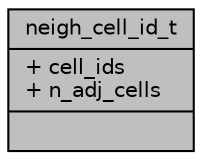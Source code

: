 digraph "neigh_cell_id_t"
{
 // LATEX_PDF_SIZE
  edge [fontname="Helvetica",fontsize="10",labelfontname="Helvetica",labelfontsize="10"];
  node [fontname="Helvetica",fontsize="10",shape=record];
  Node1 [label="{neigh_cell_id_t\n|+ cell_ids\l+ n_adj_cells\l|}",height=0.2,width=0.4,color="black", fillcolor="grey75", style="filled", fontcolor="black",tooltip="ID of the neighboring cells used for HO."];
}

